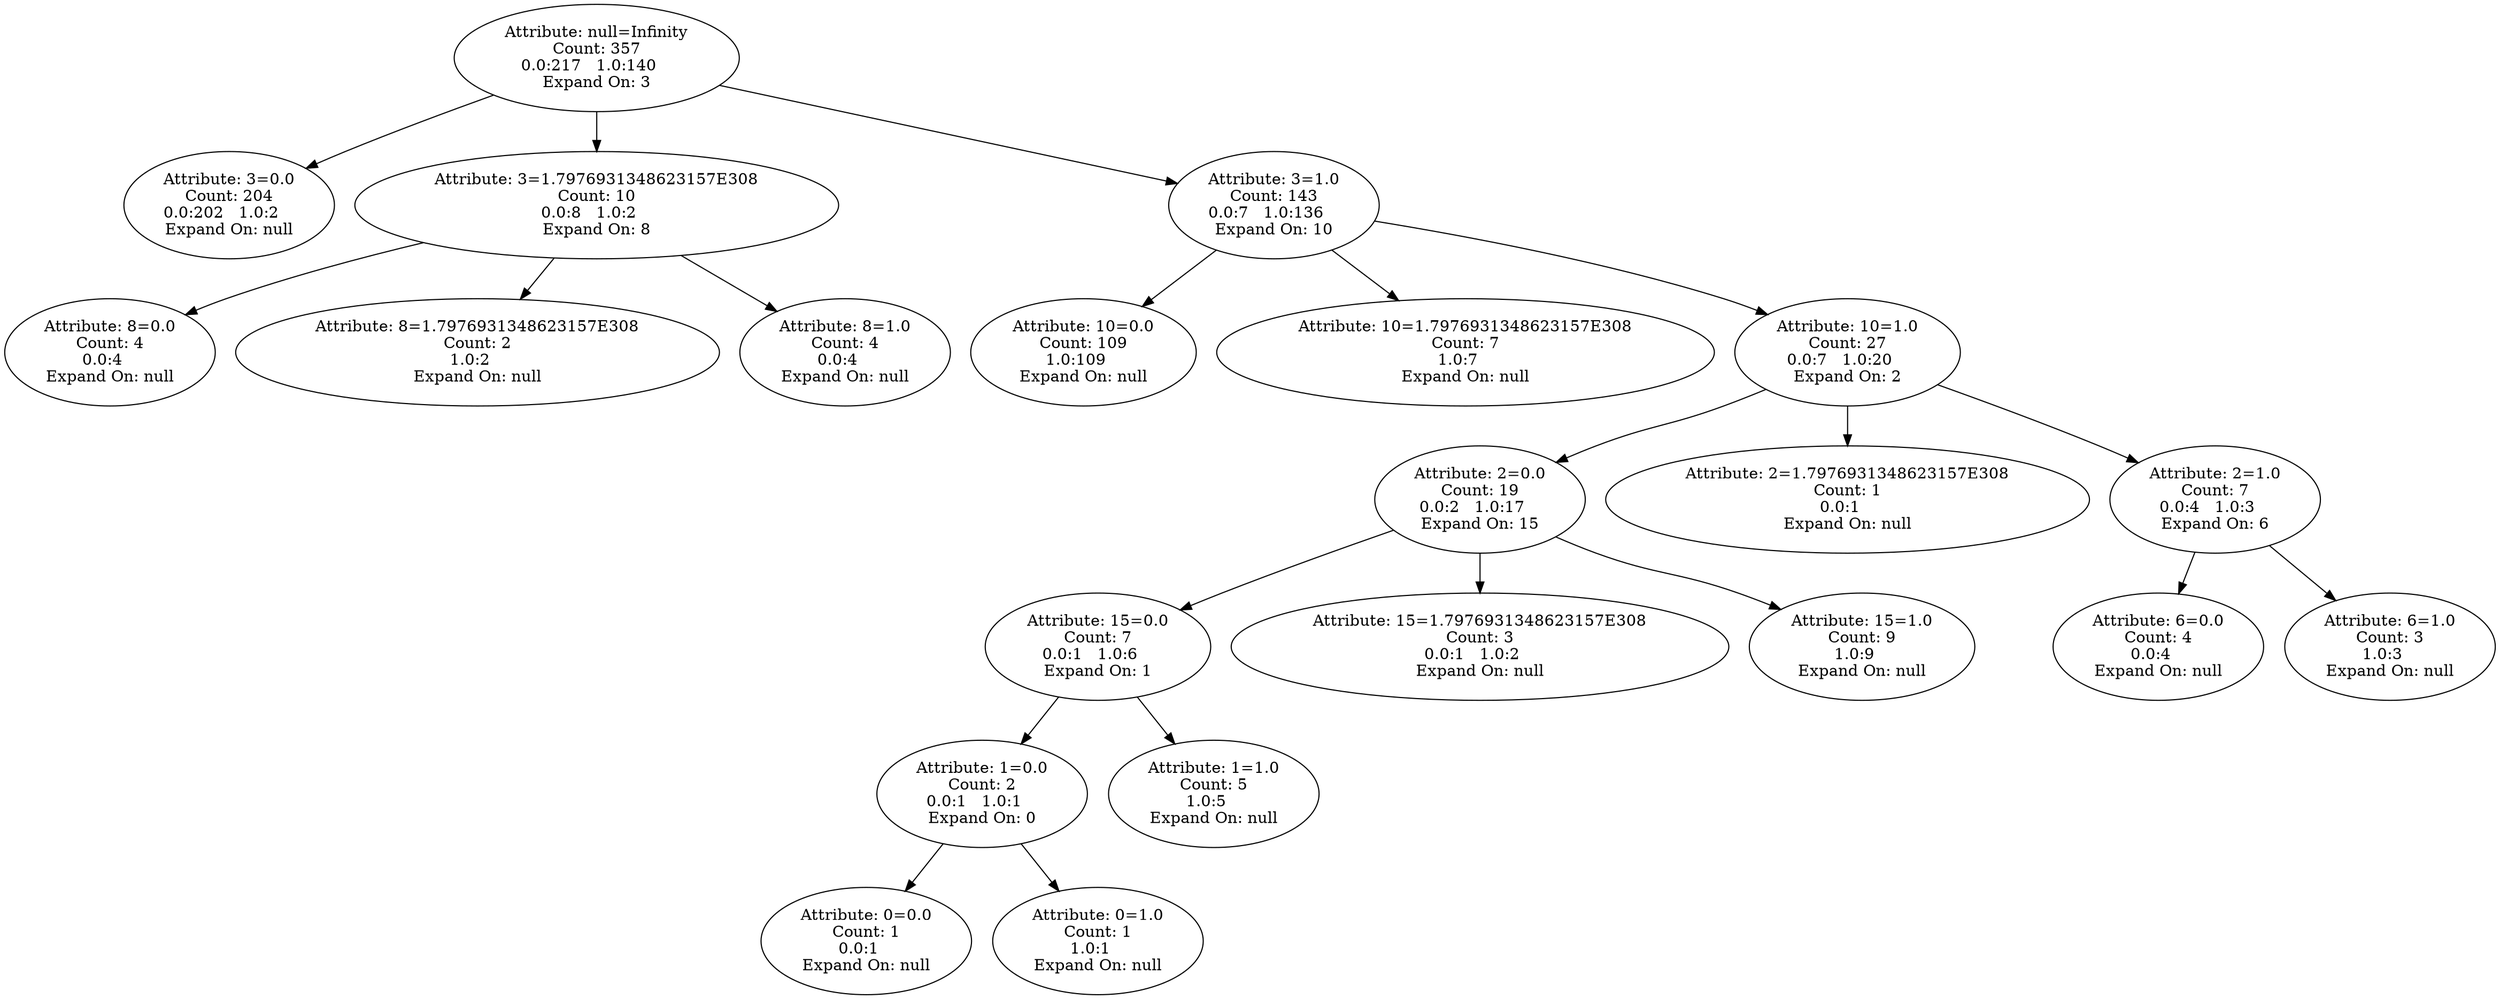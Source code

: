 digraph voting {
decisionDecisionNode5ae80842[label="Attribute: null=Infinity
Count: 357
0.0:217   1.0:140   
Expand On: 3"];decisionDecisionNode5ae80842 -> decisionDecisionNode377653ae;
decisionDecisionNode377653ae[label="Attribute: 3=0.0
Count: 204
0.0:202   1.0:2   
Expand On: null"];decisionDecisionNode5ae80842 -> decisionDecisionNode396fe0f4;
decisionDecisionNode396fe0f4[label="Attribute: 3=1.7976931348623157E308
Count: 10
0.0:8   1.0:2   
Expand On: 8"];decisionDecisionNode396fe0f4 -> decisionDecisionNode6019d0a1;
decisionDecisionNode6019d0a1[label="Attribute: 8=0.0
Count: 4
0.0:4   
Expand On: null"];decisionDecisionNode396fe0f4 -> decisionDecisionNode3ed02b51;
decisionDecisionNode3ed02b51[label="Attribute: 8=1.7976931348623157E308
Count: 2
1.0:2   
Expand On: null"];decisionDecisionNode396fe0f4 -> decisionDecisionNode54cbf30e;
decisionDecisionNode54cbf30e[label="Attribute: 8=1.0
Count: 4
0.0:4   
Expand On: null"];decisionDecisionNode5ae80842 -> decisionDecisionNode19c247a0;
decisionDecisionNode19c247a0[label="Attribute: 3=1.0
Count: 143
0.0:7   1.0:136   
Expand On: 10"];decisionDecisionNode19c247a0 -> decisionDecisionNode21ec6696;
decisionDecisionNode21ec6696[label="Attribute: 10=0.0
Count: 109
1.0:109   
Expand On: null"];decisionDecisionNode19c247a0 -> decisionDecisionNode27431340;
decisionDecisionNode27431340[label="Attribute: 10=1.7976931348623157E308
Count: 7
1.0:7   
Expand On: null"];decisionDecisionNode19c247a0 -> decisionDecisionNode24a4e2e3;
decisionDecisionNode24a4e2e3[label="Attribute: 10=1.0
Count: 27
0.0:7   1.0:20   
Expand On: 2"];decisionDecisionNode24a4e2e3 -> decisionDecisionNode452bb7e0;
decisionDecisionNode452bb7e0[label="Attribute: 2=0.0
Count: 19
0.0:2   1.0:17   
Expand On: 15"];decisionDecisionNode452bb7e0 -> decisionDecisionNode3934f69a;
decisionDecisionNode3934f69a[label="Attribute: 15=0.0
Count: 7
0.0:1   1.0:6   
Expand On: 1"];decisionDecisionNode3934f69a -> decisionDecisionNode442a15cd;
decisionDecisionNode442a15cd[label="Attribute: 1=0.0
Count: 2
0.0:1   1.0:1   
Expand On: 0"];decisionDecisionNode442a15cd -> decisionDecisionNode26fd68b1;
decisionDecisionNode26fd68b1[label="Attribute: 0=0.0
Count: 1
0.0:1   
Expand On: null"];decisionDecisionNode442a15cd -> decisionDecisionNode46e45076;
decisionDecisionNode46e45076[label="Attribute: 0=1.0
Count: 1
1.0:1   
Expand On: null"];decisionDecisionNode3934f69a -> decisionDecisionNode375e9756;
decisionDecisionNode375e9756[label="Attribute: 1=1.0
Count: 5
1.0:5   
Expand On: null"];decisionDecisionNode452bb7e0 -> decisionDecisionNode2321ab80;
decisionDecisionNode2321ab80[label="Attribute: 15=1.7976931348623157E308
Count: 3
0.0:1   1.0:2   
Expand On: null"];decisionDecisionNode452bb7e0 -> decisionDecisionNode77827284;
decisionDecisionNode77827284[label="Attribute: 15=1.0
Count: 9
1.0:9   
Expand On: null"];decisionDecisionNode24a4e2e3 -> decisionDecisionNode152c7568;
decisionDecisionNode152c7568[label="Attribute: 2=1.7976931348623157E308
Count: 1
0.0:1   
Expand On: null"];decisionDecisionNode24a4e2e3 -> decisionDecisionNode19d009b4;
decisionDecisionNode19d009b4[label="Attribute: 2=1.0
Count: 7
0.0:4   1.0:3   
Expand On: 6"];decisionDecisionNode19d009b4 -> decisionDecisionNode292d15a9;
decisionDecisionNode292d15a9[label="Attribute: 6=0.0
Count: 4
0.0:4   
Expand On: null"];decisionDecisionNode19d009b4 -> decisionDecisionNode4ee91f5d;
decisionDecisionNode4ee91f5d[label="Attribute: 6=1.0
Count: 3
1.0:3   
Expand On: null"];
}
